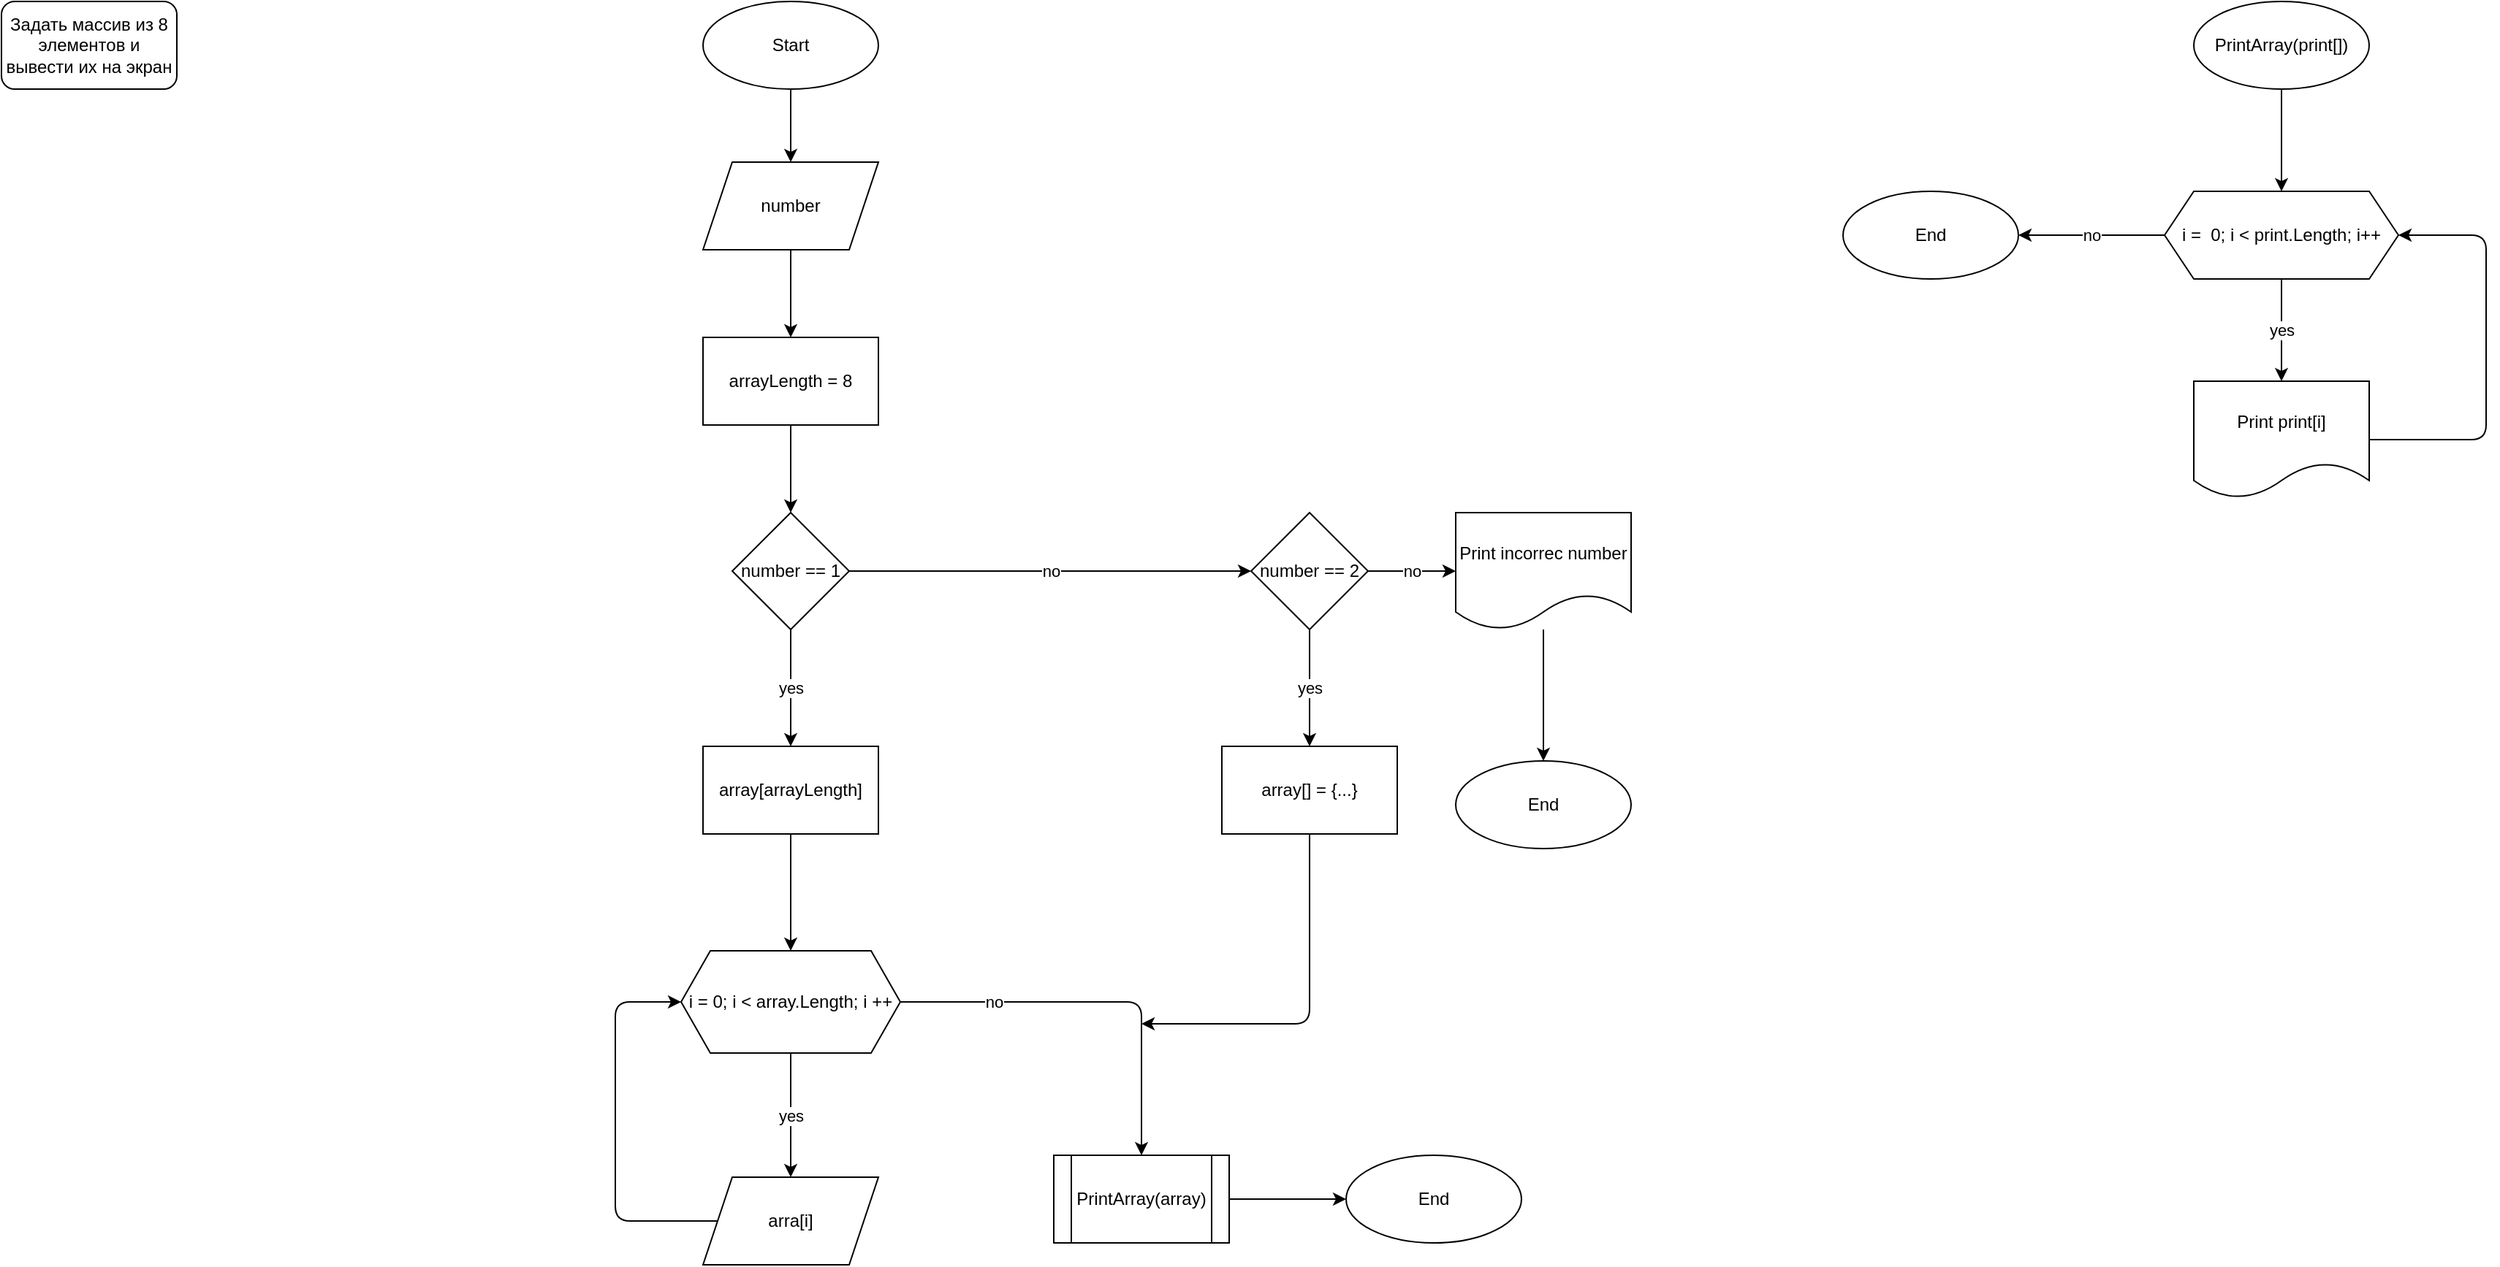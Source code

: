<mxfile>
    <diagram id="Oo29NznXCPmAJeCP5OM7" name="Page-1">
        <mxGraphModel dx="1202" dy="496" grid="1" gridSize="10" guides="1" tooltips="1" connect="1" arrows="1" fold="1" page="1" pageScale="1" pageWidth="1100" pageHeight="850" math="0" shadow="0">
            <root>
                <mxCell id="0"/>
                <mxCell id="1" parent="0"/>
                <mxCell id="10" value="" style="edgeStyle=none;html=1;" parent="1" source="2" target="9" edge="1">
                    <mxGeometry relative="1" as="geometry"/>
                </mxCell>
                <mxCell id="2" value="Start" style="ellipse;whiteSpace=wrap;html=1;" parent="1" vertex="1">
                    <mxGeometry x="490" y="10" width="120" height="60" as="geometry"/>
                </mxCell>
                <mxCell id="4" value="Задать массив из 8 элементов и вывести их на экран" style="rounded=1;whiteSpace=wrap;html=1;" parent="1" vertex="1">
                    <mxGeometry x="10" y="10" width="120" height="60" as="geometry"/>
                </mxCell>
                <mxCell id="13" value="no" style="edgeStyle=none;html=1;" parent="1" source="7" target="12" edge="1">
                    <mxGeometry relative="1" as="geometry"/>
                </mxCell>
                <mxCell id="21" value="yes" style="edgeStyle=none;html=1;" parent="1" source="7" target="20" edge="1">
                    <mxGeometry relative="1" as="geometry"/>
                </mxCell>
                <mxCell id="7" value="number == 1" style="rhombus;whiteSpace=wrap;html=1;" parent="1" vertex="1">
                    <mxGeometry x="510" y="360" width="80" height="80" as="geometry"/>
                </mxCell>
                <mxCell id="23" value="" style="edgeStyle=none;html=1;" parent="1" source="9" target="22" edge="1">
                    <mxGeometry relative="1" as="geometry"/>
                </mxCell>
                <mxCell id="9" value="number" style="shape=parallelogram;perimeter=parallelogramPerimeter;whiteSpace=wrap;html=1;fixedSize=1;" parent="1" vertex="1">
                    <mxGeometry x="490" y="120" width="120" height="60" as="geometry"/>
                </mxCell>
                <mxCell id="15" value="no" style="edgeStyle=none;html=1;" parent="1" source="12" target="14" edge="1">
                    <mxGeometry relative="1" as="geometry"/>
                </mxCell>
                <mxCell id="27" value="yes" style="edgeStyle=none;html=1;" parent="1" source="12" target="26" edge="1">
                    <mxGeometry relative="1" as="geometry"/>
                </mxCell>
                <mxCell id="12" value="number == 2" style="rhombus;whiteSpace=wrap;html=1;" parent="1" vertex="1">
                    <mxGeometry x="865" y="360" width="80" height="80" as="geometry"/>
                </mxCell>
                <mxCell id="41" value="" style="edgeStyle=none;html=1;" parent="1" source="14" target="40" edge="1">
                    <mxGeometry relative="1" as="geometry"/>
                </mxCell>
                <mxCell id="14" value="Print incorrec number" style="shape=document;whiteSpace=wrap;html=1;boundedLbl=1;" parent="1" vertex="1">
                    <mxGeometry x="1005" y="360" width="120" height="80" as="geometry"/>
                </mxCell>
                <mxCell id="43" value="no" style="edgeStyle=none;html=1;entryX=0.5;entryY=0;entryDx=0;entryDy=0;" parent="1" source="18" target="45" edge="1">
                    <mxGeometry x="-0.526" relative="1" as="geometry">
                        <mxPoint x="720" y="790" as="targetPoint"/>
                        <Array as="points">
                            <mxPoint x="790" y="695"/>
                        </Array>
                        <mxPoint as="offset"/>
                    </mxGeometry>
                </mxCell>
                <mxCell id="48" value="yes" style="edgeStyle=none;html=1;" parent="1" source="18" target="47" edge="1">
                    <mxGeometry relative="1" as="geometry"/>
                </mxCell>
                <mxCell id="18" value="i = 0; i &amp;lt; array.Length; i ++" style="shape=hexagon;perimeter=hexagonPerimeter2;whiteSpace=wrap;html=1;fixedSize=1;" parent="1" vertex="1">
                    <mxGeometry x="475" y="660" width="150" height="70" as="geometry"/>
                </mxCell>
                <mxCell id="24" value="" style="edgeStyle=none;html=1;" parent="1" source="20" target="18" edge="1">
                    <mxGeometry relative="1" as="geometry"/>
                </mxCell>
                <mxCell id="20" value="array[arrayLength]" style="whiteSpace=wrap;html=1;" parent="1" vertex="1">
                    <mxGeometry x="490" y="520" width="120" height="60" as="geometry"/>
                </mxCell>
                <mxCell id="25" value="" style="edgeStyle=none;html=1;" parent="1" source="22" target="7" edge="1">
                    <mxGeometry relative="1" as="geometry"/>
                </mxCell>
                <mxCell id="22" value="arrayLength = 8" style="whiteSpace=wrap;html=1;" parent="1" vertex="1">
                    <mxGeometry x="490" y="240" width="120" height="60" as="geometry"/>
                </mxCell>
                <mxCell id="46" style="edgeStyle=none;html=1;" parent="1" source="26" edge="1">
                    <mxGeometry relative="1" as="geometry">
                        <mxPoint x="790" y="710" as="targetPoint"/>
                        <Array as="points">
                            <mxPoint x="905" y="710"/>
                        </Array>
                    </mxGeometry>
                </mxCell>
                <mxCell id="26" value="array[] = {...}" style="whiteSpace=wrap;html=1;" parent="1" vertex="1">
                    <mxGeometry x="845" y="520" width="120" height="60" as="geometry"/>
                </mxCell>
                <mxCell id="40" value="End" style="ellipse;whiteSpace=wrap;html=1;" parent="1" vertex="1">
                    <mxGeometry x="1005" y="530" width="120" height="60" as="geometry"/>
                </mxCell>
                <mxCell id="51" value="" style="edgeStyle=none;html=1;" edge="1" parent="1" source="44" target="50">
                    <mxGeometry relative="1" as="geometry"/>
                </mxCell>
                <mxCell id="44" value="PrintArray(print[])" style="ellipse;whiteSpace=wrap;html=1;" parent="1" vertex="1">
                    <mxGeometry x="1510" y="10" width="120" height="60" as="geometry"/>
                </mxCell>
                <mxCell id="58" value="" style="edgeStyle=none;html=1;" edge="1" parent="1" source="45" target="57">
                    <mxGeometry relative="1" as="geometry"/>
                </mxCell>
                <mxCell id="45" value="PrintArray(array)" style="shape=process;whiteSpace=wrap;html=1;backgroundOutline=1;" parent="1" vertex="1">
                    <mxGeometry x="730" y="800" width="120" height="60" as="geometry"/>
                </mxCell>
                <mxCell id="49" style="edgeStyle=none;html=1;entryX=0;entryY=0.5;entryDx=0;entryDy=0;" parent="1" source="47" target="18" edge="1">
                    <mxGeometry relative="1" as="geometry">
                        <Array as="points">
                            <mxPoint x="430" y="845"/>
                            <mxPoint x="430" y="695"/>
                        </Array>
                    </mxGeometry>
                </mxCell>
                <mxCell id="47" value="arra[i]" style="shape=parallelogram;perimeter=parallelogramPerimeter;whiteSpace=wrap;html=1;fixedSize=1;" parent="1" vertex="1">
                    <mxGeometry x="490" y="815" width="120" height="60" as="geometry"/>
                </mxCell>
                <mxCell id="53" value="yes" style="edgeStyle=none;html=1;" edge="1" parent="1" source="50" target="52">
                    <mxGeometry relative="1" as="geometry"/>
                </mxCell>
                <mxCell id="56" value="no" style="edgeStyle=none;html=1;" edge="1" parent="1" source="50" target="55">
                    <mxGeometry relative="1" as="geometry"/>
                </mxCell>
                <mxCell id="50" value="i =&amp;nbsp; 0; i &amp;lt; print.Length; i++" style="shape=hexagon;perimeter=hexagonPerimeter2;whiteSpace=wrap;html=1;fixedSize=1;" vertex="1" parent="1">
                    <mxGeometry x="1490" y="140" width="160" height="60" as="geometry"/>
                </mxCell>
                <mxCell id="54" style="edgeStyle=none;html=1;entryX=1;entryY=0.5;entryDx=0;entryDy=0;" edge="1" parent="1" source="52" target="50">
                    <mxGeometry relative="1" as="geometry">
                        <Array as="points">
                            <mxPoint x="1710" y="310"/>
                            <mxPoint x="1710" y="170"/>
                        </Array>
                    </mxGeometry>
                </mxCell>
                <mxCell id="52" value="Print print[i]" style="shape=document;whiteSpace=wrap;html=1;boundedLbl=1;" vertex="1" parent="1">
                    <mxGeometry x="1510" y="270" width="120" height="80" as="geometry"/>
                </mxCell>
                <mxCell id="55" value="End" style="ellipse;whiteSpace=wrap;html=1;" vertex="1" parent="1">
                    <mxGeometry x="1270" y="140" width="120" height="60" as="geometry"/>
                </mxCell>
                <mxCell id="57" value="End" style="ellipse;whiteSpace=wrap;html=1;" vertex="1" parent="1">
                    <mxGeometry x="930" y="800" width="120" height="60" as="geometry"/>
                </mxCell>
            </root>
        </mxGraphModel>
    </diagram>
</mxfile>